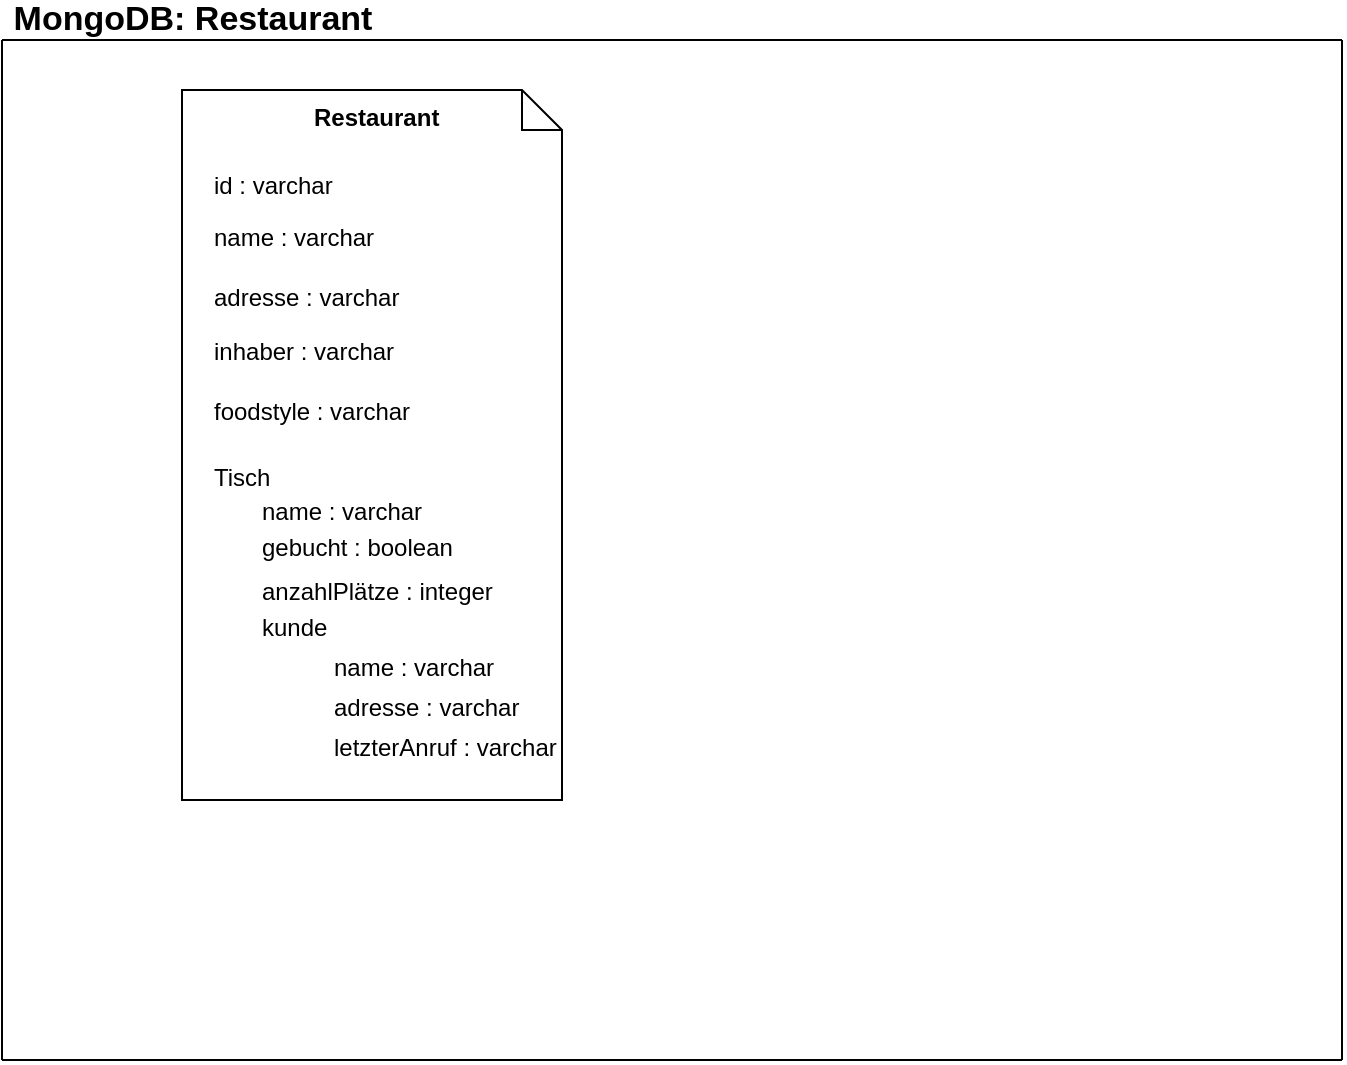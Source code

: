 <mxfile version="14.5.0" type="github">
  <diagram id="Km3v8-BTc3TSZcGPFehC" name="Page-1">
    <mxGraphModel dx="1422" dy="762" grid="1" gridSize="10" guides="1" tooltips="1" connect="1" arrows="1" fold="1" page="1" pageScale="1" pageWidth="827" pageHeight="1169" math="0" shadow="0">
      <root>
        <mxCell id="0" />
        <mxCell id="1" parent="0" />
        <mxCell id="PCUXE8WsPGPpfUUDboGg-3" value="&lt;p&gt;&lt;br&gt;&lt;/p&gt;" style="shape=note;size=20;whiteSpace=wrap;html=1;align=center;" parent="1" vertex="1">
          <mxGeometry x="160" y="125" width="190" height="355" as="geometry" />
        </mxCell>
        <mxCell id="PCUXE8WsPGPpfUUDboGg-4" value="adresse : varchar" style="text;strokeColor=none;fillColor=none;spacingLeft=4;spacingRight=4;overflow=hidden;rotatable=0;points=[[0,0.5],[1,0.5]];portConstraint=eastwest;fontSize=12;" parent="1" vertex="1">
          <mxGeometry x="170" y="215" width="160" height="34" as="geometry" />
        </mxCell>
        <mxCell id="PCUXE8WsPGPpfUUDboGg-5" value="id : varchar" style="text;strokeColor=none;fillColor=none;spacingLeft=4;spacingRight=4;overflow=hidden;rotatable=0;points=[[0,0.5],[1,0.5]];portConstraint=eastwest;fontSize=12;" parent="1" vertex="1">
          <mxGeometry x="170" y="159" width="160" height="30" as="geometry" />
        </mxCell>
        <mxCell id="PCUXE8WsPGPpfUUDboGg-6" value="name : varchar" style="text;strokeColor=none;fillColor=none;spacingLeft=4;spacingRight=4;overflow=hidden;rotatable=0;points=[[0,0.5],[1,0.5]];portConstraint=eastwest;fontSize=12;" parent="1" vertex="1">
          <mxGeometry x="170" y="185" width="160" height="30" as="geometry" />
        </mxCell>
        <mxCell id="PCUXE8WsPGPpfUUDboGg-7" value="inhaber : varchar" style="text;strokeColor=none;fillColor=none;spacingLeft=4;spacingRight=4;overflow=hidden;rotatable=0;points=[[0,0.5],[1,0.5]];portConstraint=eastwest;fontSize=12;" parent="1" vertex="1">
          <mxGeometry x="170" y="242" width="160" height="30" as="geometry" />
        </mxCell>
        <mxCell id="PCUXE8WsPGPpfUUDboGg-8" value="Tisch" style="text;strokeColor=none;fillColor=none;spacingLeft=4;spacingRight=4;overflow=hidden;rotatable=0;points=[[0,0.5],[1,0.5]];portConstraint=eastwest;fontSize=12;" parent="1" vertex="1">
          <mxGeometry x="170" y="305" width="160" height="30" as="geometry" />
        </mxCell>
        <mxCell id="PCUXE8WsPGPpfUUDboGg-9" value="gebucht : boolean" style="text;strokeColor=none;fillColor=none;spacingLeft=4;spacingRight=4;overflow=hidden;rotatable=0;points=[[0,0.5],[1,0.5]];portConstraint=eastwest;fontSize=12;" parent="1" vertex="1">
          <mxGeometry x="194" y="340" width="160" height="30" as="geometry" />
        </mxCell>
        <mxCell id="PCUXE8WsPGPpfUUDboGg-11" value="Restaurant" style="text;strokeColor=none;fillColor=none;spacingLeft=4;spacingRight=4;overflow=hidden;rotatable=0;points=[[0,0.5],[1,0.5]];portConstraint=eastwest;fontSize=12;fontStyle=1" parent="1" vertex="1">
          <mxGeometry x="220" y="125" width="80" height="34" as="geometry" />
        </mxCell>
        <mxCell id="PCUXE8WsPGPpfUUDboGg-13" value="anzahlPlätze : integer" style="text;strokeColor=none;fillColor=none;spacingLeft=4;spacingRight=4;overflow=hidden;rotatable=0;points=[[0,0.5],[1,0.5]];portConstraint=eastwest;fontSize=12;" parent="1" vertex="1">
          <mxGeometry x="194" y="362" width="160" height="18" as="geometry" />
        </mxCell>
        <mxCell id="PCUXE8WsPGPpfUUDboGg-23" value="foodstyle : varchar" style="text;strokeColor=none;fillColor=none;spacingLeft=4;spacingRight=4;overflow=hidden;rotatable=0;points=[[0,0.5],[1,0.5]];portConstraint=eastwest;fontSize=12;" parent="1" vertex="1">
          <mxGeometry x="170" y="272" width="160" height="30" as="geometry" />
        </mxCell>
        <mxCell id="PCUXE8WsPGPpfUUDboGg-56" value="adresse : varchar" style="text;strokeColor=none;fillColor=none;spacingLeft=4;spacingRight=4;overflow=hidden;rotatable=0;points=[[0,0.5],[1,0.5]];portConstraint=eastwest;fontSize=12;" parent="1" vertex="1">
          <mxGeometry x="230" y="420" width="160" height="34" as="geometry" />
        </mxCell>
        <mxCell id="PCUXE8WsPGPpfUUDboGg-58" value="name : varchar" style="text;strokeColor=none;fillColor=none;spacingLeft=4;spacingRight=4;overflow=hidden;rotatable=0;points=[[0,0.5],[1,0.5]];portConstraint=eastwest;fontSize=12;" parent="1" vertex="1">
          <mxGeometry x="230" y="400" width="160" height="30" as="geometry" />
        </mxCell>
        <mxCell id="PCUXE8WsPGPpfUUDboGg-59" value="letzterAnruf : varchar" style="text;strokeColor=none;fillColor=none;spacingLeft=4;spacingRight=4;overflow=hidden;rotatable=0;points=[[0,0.5],[1,0.5]];portConstraint=eastwest;fontSize=12;" parent="1" vertex="1">
          <mxGeometry x="230" y="440" width="160" height="30" as="geometry" />
        </mxCell>
        <mxCell id="PCUXE8WsPGPpfUUDboGg-73" value="&lt;b&gt;&lt;font style=&quot;font-size: 17px&quot;&gt;MongoDB: Restaurant&lt;/font&gt;&lt;/b&gt;" style="text;html=1;align=center;verticalAlign=middle;resizable=0;points=[];autosize=1;" parent="1" vertex="1">
          <mxGeometry x="70" y="80" width="190" height="20" as="geometry" />
        </mxCell>
        <mxCell id="PCUXE8WsPGPpfUUDboGg-74" value="" style="endArrow=none;html=1;" parent="1" edge="1">
          <mxGeometry width="50" height="50" relative="1" as="geometry">
            <mxPoint x="70" y="100" as="sourcePoint" />
            <mxPoint x="740" y="100" as="targetPoint" />
          </mxGeometry>
        </mxCell>
        <mxCell id="PCUXE8WsPGPpfUUDboGg-75" value="" style="endArrow=none;html=1;" parent="1" edge="1">
          <mxGeometry width="50" height="50" relative="1" as="geometry">
            <mxPoint x="70" y="610" as="sourcePoint" />
            <mxPoint x="740" y="610" as="targetPoint" />
          </mxGeometry>
        </mxCell>
        <mxCell id="PCUXE8WsPGPpfUUDboGg-76" value="" style="endArrow=none;html=1;" parent="1" edge="1">
          <mxGeometry width="50" height="50" relative="1" as="geometry">
            <mxPoint x="70" y="100" as="sourcePoint" />
            <mxPoint x="70" y="610" as="targetPoint" />
          </mxGeometry>
        </mxCell>
        <mxCell id="PCUXE8WsPGPpfUUDboGg-77" value="" style="endArrow=none;html=1;" parent="1" edge="1">
          <mxGeometry width="50" height="50" relative="1" as="geometry">
            <mxPoint x="740" y="610" as="sourcePoint" />
            <mxPoint x="740" y="100" as="targetPoint" />
          </mxGeometry>
        </mxCell>
        <mxCell id="rzkW_miBGEKHVqLGVEZb-2" value="name : varchar" style="text;strokeColor=none;fillColor=none;spacingLeft=4;spacingRight=4;overflow=hidden;rotatable=0;points=[[0,0.5],[1,0.5]];portConstraint=eastwest;fontSize=12;" parent="1" vertex="1">
          <mxGeometry x="194" y="322" width="160" height="18" as="geometry" />
        </mxCell>
        <mxCell id="uY2RkOVT2LQfm4N3iTN2-1" value="kunde" style="text;strokeColor=none;fillColor=none;spacingLeft=4;spacingRight=4;overflow=hidden;rotatable=0;points=[[0,0.5],[1,0.5]];portConstraint=eastwest;fontSize=12;" parent="1" vertex="1">
          <mxGeometry x="194" y="380" width="160" height="30" as="geometry" />
        </mxCell>
      </root>
    </mxGraphModel>
  </diagram>
</mxfile>
